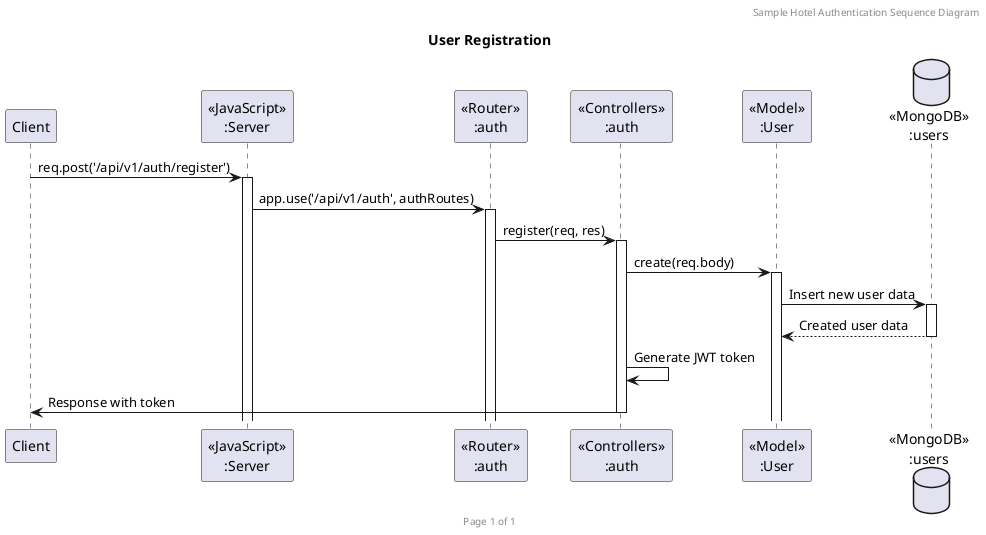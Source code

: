 @startuml Register

header Sample Hotel Authentication Sequence Diagram
footer Page %page% of %lastpage%
title "User Registration"

participant "Client" as client
participant "<<JavaScript>>\n:Server" as server
participant "<<Router>>\n:auth" as routerAuth
participant "<<Controllers>>\n:auth" as controllerAuth
participant "<<Model>>\n:User" as modelUser
database "<<MongoDB>>\n:users" as UsersDatabase

client -> server++: req.post('/api/v1/auth/register')
server -> routerAuth++: app.use('/api/v1/auth', authRoutes)
routerAuth -> controllerAuth++: register(req, res)
controllerAuth -> modelUser ++: create(req.body)
modelUser -> UsersDatabase ++: Insert new user data
UsersDatabase --> modelUser --: Created user data
controllerAuth -> controllerAuth: Generate JWT token
controllerAuth -> client --: Response with token

@enduml
